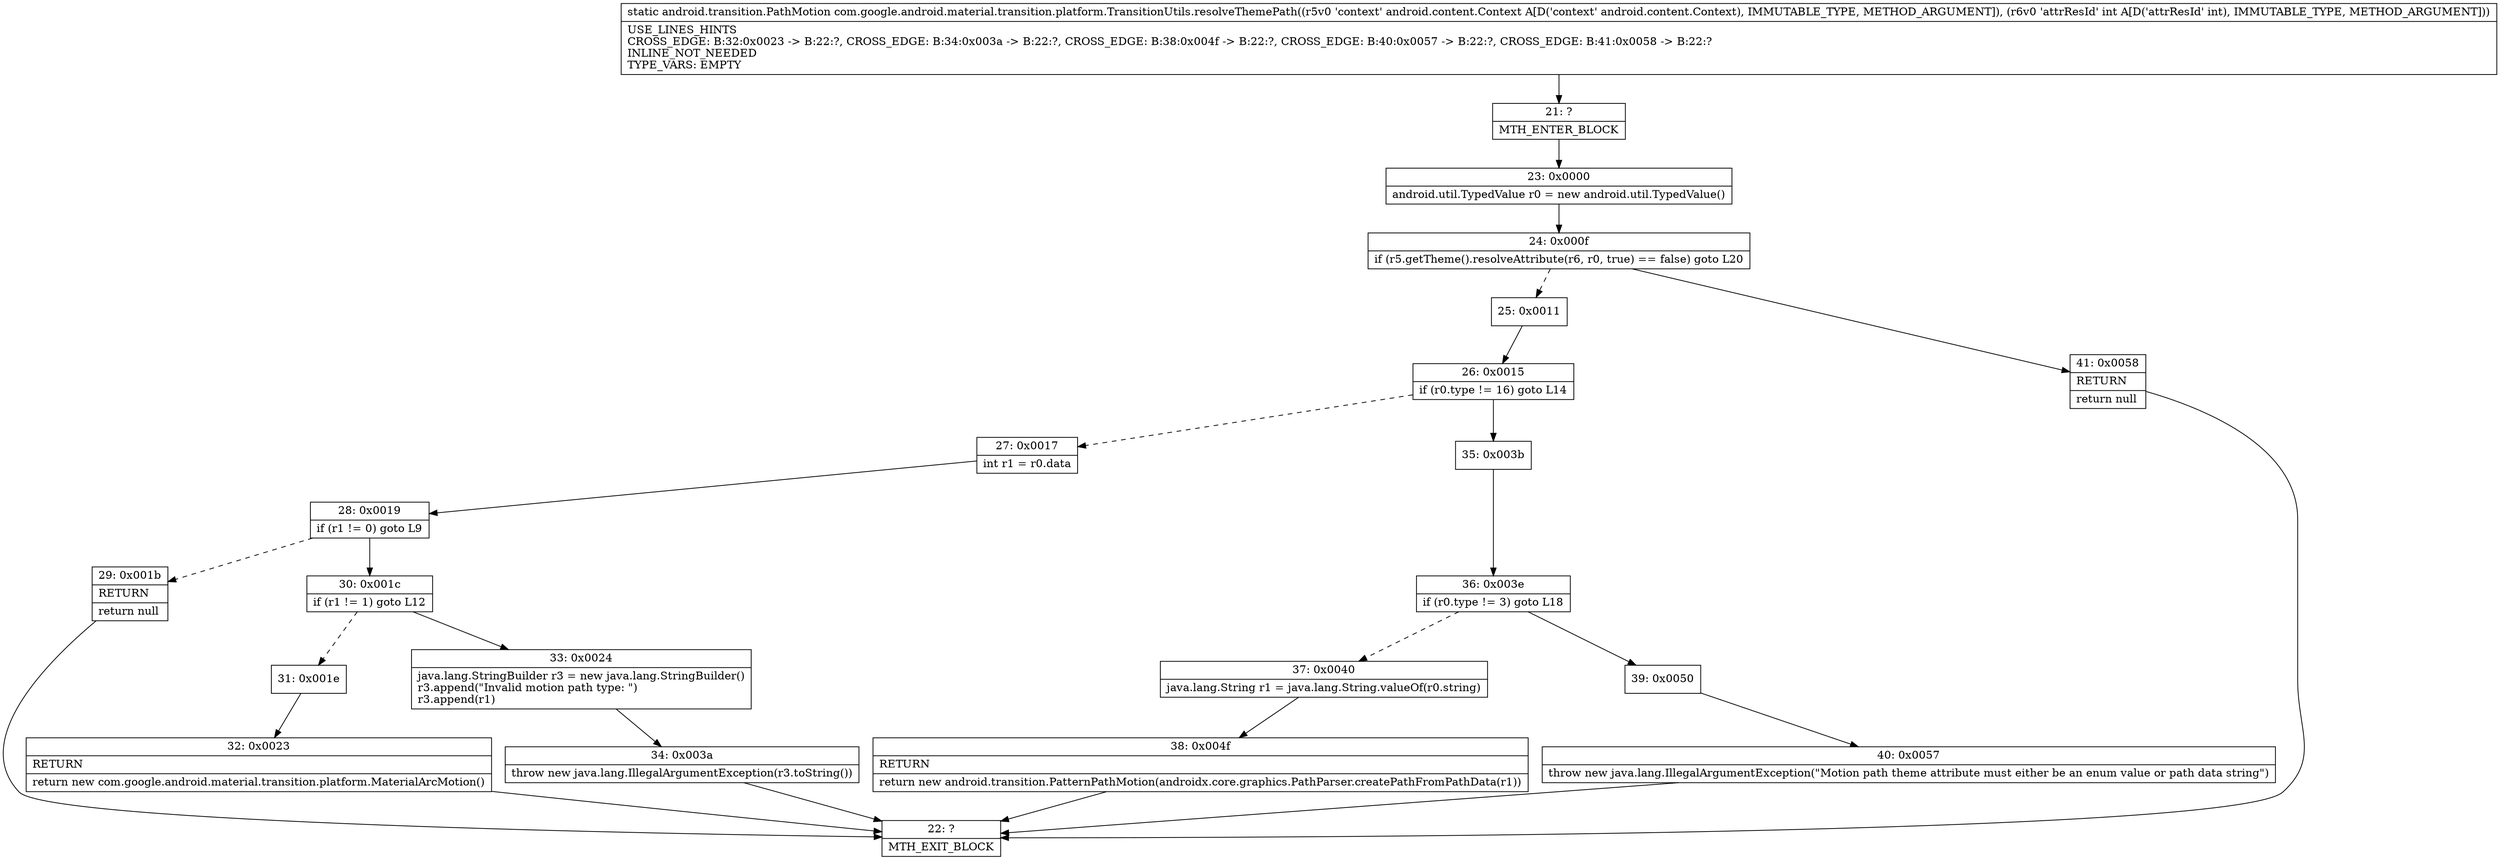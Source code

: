 digraph "CFG forcom.google.android.material.transition.platform.TransitionUtils.resolveThemePath(Landroid\/content\/Context;I)Landroid\/transition\/PathMotion;" {
Node_21 [shape=record,label="{21\:\ ?|MTH_ENTER_BLOCK\l}"];
Node_23 [shape=record,label="{23\:\ 0x0000|android.util.TypedValue r0 = new android.util.TypedValue()\l}"];
Node_24 [shape=record,label="{24\:\ 0x000f|if (r5.getTheme().resolveAttribute(r6, r0, true) == false) goto L20\l}"];
Node_25 [shape=record,label="{25\:\ 0x0011}"];
Node_26 [shape=record,label="{26\:\ 0x0015|if (r0.type != 16) goto L14\l}"];
Node_27 [shape=record,label="{27\:\ 0x0017|int r1 = r0.data\l}"];
Node_28 [shape=record,label="{28\:\ 0x0019|if (r1 != 0) goto L9\l}"];
Node_29 [shape=record,label="{29\:\ 0x001b|RETURN\l|return null\l}"];
Node_22 [shape=record,label="{22\:\ ?|MTH_EXIT_BLOCK\l}"];
Node_30 [shape=record,label="{30\:\ 0x001c|if (r1 != 1) goto L12\l}"];
Node_31 [shape=record,label="{31\:\ 0x001e}"];
Node_32 [shape=record,label="{32\:\ 0x0023|RETURN\l|return new com.google.android.material.transition.platform.MaterialArcMotion()\l}"];
Node_33 [shape=record,label="{33\:\ 0x0024|java.lang.StringBuilder r3 = new java.lang.StringBuilder()\lr3.append(\"Invalid motion path type: \")\lr3.append(r1)\l}"];
Node_34 [shape=record,label="{34\:\ 0x003a|throw new java.lang.IllegalArgumentException(r3.toString())\l}"];
Node_35 [shape=record,label="{35\:\ 0x003b}"];
Node_36 [shape=record,label="{36\:\ 0x003e|if (r0.type != 3) goto L18\l}"];
Node_37 [shape=record,label="{37\:\ 0x0040|java.lang.String r1 = java.lang.String.valueOf(r0.string)\l}"];
Node_38 [shape=record,label="{38\:\ 0x004f|RETURN\l|return new android.transition.PatternPathMotion(androidx.core.graphics.PathParser.createPathFromPathData(r1))\l}"];
Node_39 [shape=record,label="{39\:\ 0x0050}"];
Node_40 [shape=record,label="{40\:\ 0x0057|throw new java.lang.IllegalArgumentException(\"Motion path theme attribute must either be an enum value or path data string\")\l}"];
Node_41 [shape=record,label="{41\:\ 0x0058|RETURN\l|return null\l}"];
MethodNode[shape=record,label="{static android.transition.PathMotion com.google.android.material.transition.platform.TransitionUtils.resolveThemePath((r5v0 'context' android.content.Context A[D('context' android.content.Context), IMMUTABLE_TYPE, METHOD_ARGUMENT]), (r6v0 'attrResId' int A[D('attrResId' int), IMMUTABLE_TYPE, METHOD_ARGUMENT]))  | USE_LINES_HINTS\lCROSS_EDGE: B:32:0x0023 \-\> B:22:?, CROSS_EDGE: B:34:0x003a \-\> B:22:?, CROSS_EDGE: B:38:0x004f \-\> B:22:?, CROSS_EDGE: B:40:0x0057 \-\> B:22:?, CROSS_EDGE: B:41:0x0058 \-\> B:22:?\lINLINE_NOT_NEEDED\lTYPE_VARS: EMPTY\l}"];
MethodNode -> Node_21;Node_21 -> Node_23;
Node_23 -> Node_24;
Node_24 -> Node_25[style=dashed];
Node_24 -> Node_41;
Node_25 -> Node_26;
Node_26 -> Node_27[style=dashed];
Node_26 -> Node_35;
Node_27 -> Node_28;
Node_28 -> Node_29[style=dashed];
Node_28 -> Node_30;
Node_29 -> Node_22;
Node_30 -> Node_31[style=dashed];
Node_30 -> Node_33;
Node_31 -> Node_32;
Node_32 -> Node_22;
Node_33 -> Node_34;
Node_34 -> Node_22;
Node_35 -> Node_36;
Node_36 -> Node_37[style=dashed];
Node_36 -> Node_39;
Node_37 -> Node_38;
Node_38 -> Node_22;
Node_39 -> Node_40;
Node_40 -> Node_22;
Node_41 -> Node_22;
}

